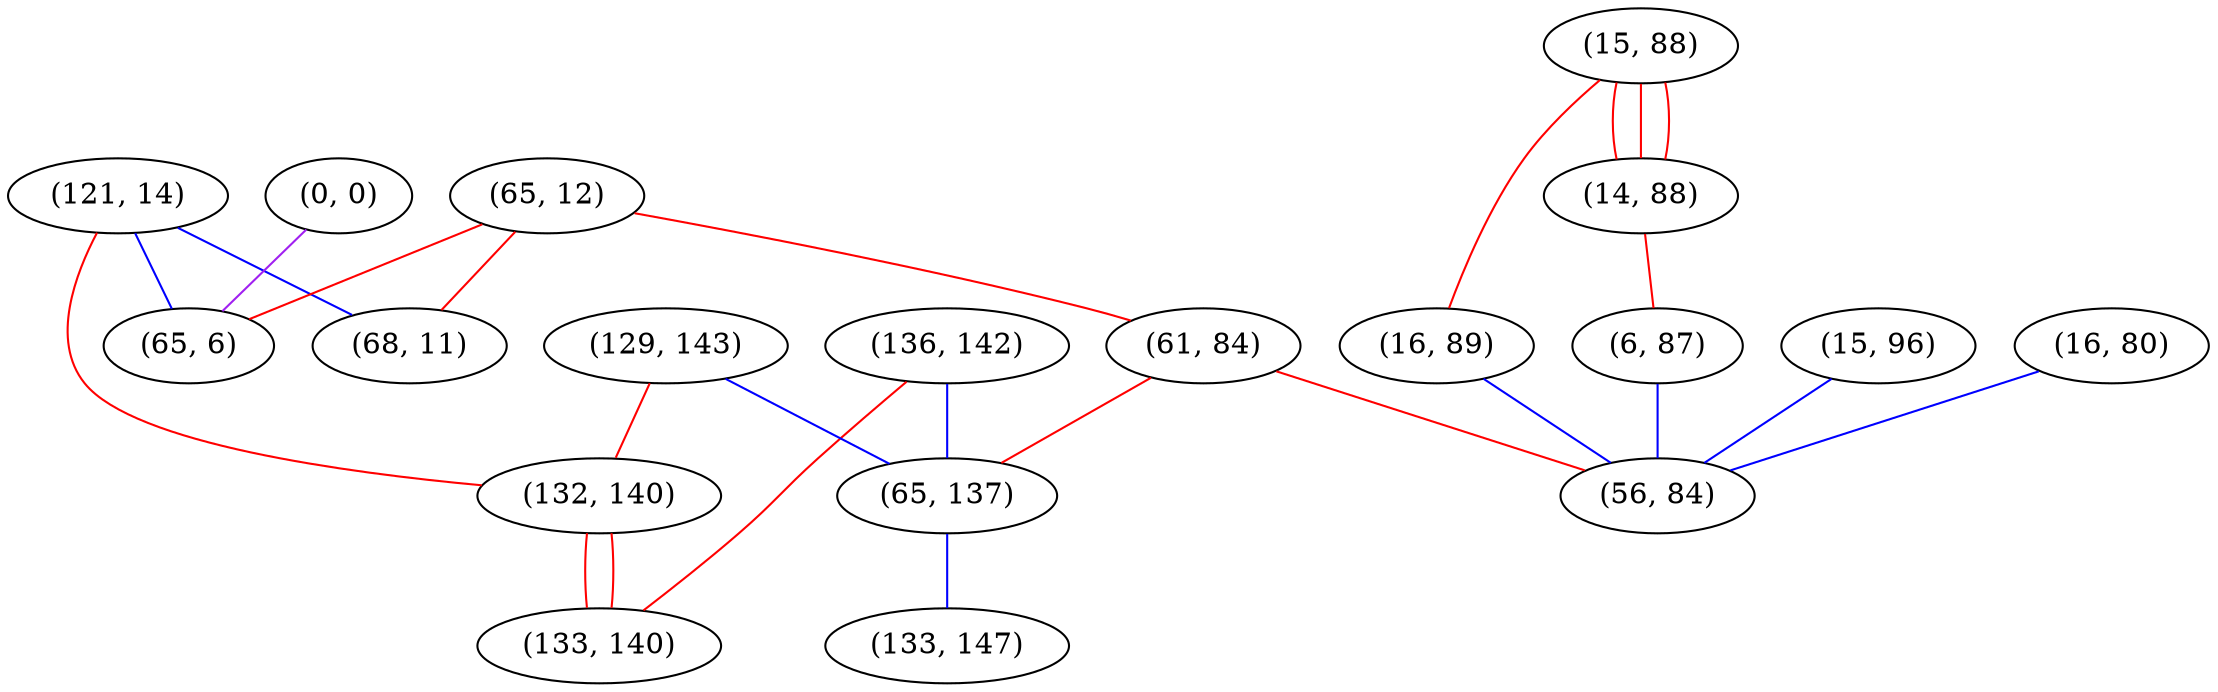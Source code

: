graph "" {
"(121, 14)";
"(0, 0)";
"(15, 88)";
"(65, 12)";
"(136, 142)";
"(61, 84)";
"(15, 96)";
"(14, 88)";
"(16, 80)";
"(129, 143)";
"(132, 140)";
"(6, 87)";
"(65, 137)";
"(16, 89)";
"(65, 6)";
"(133, 147)";
"(133, 140)";
"(68, 11)";
"(56, 84)";
"(121, 14)" -- "(132, 140)"  [color=red, key=0, weight=1];
"(121, 14)" -- "(65, 6)"  [color=blue, key=0, weight=3];
"(121, 14)" -- "(68, 11)"  [color=blue, key=0, weight=3];
"(0, 0)" -- "(65, 6)"  [color=purple, key=0, weight=4];
"(15, 88)" -- "(16, 89)"  [color=red, key=0, weight=1];
"(15, 88)" -- "(14, 88)"  [color=red, key=0, weight=1];
"(15, 88)" -- "(14, 88)"  [color=red, key=1, weight=1];
"(15, 88)" -- "(14, 88)"  [color=red, key=2, weight=1];
"(65, 12)" -- "(61, 84)"  [color=red, key=0, weight=1];
"(65, 12)" -- "(65, 6)"  [color=red, key=0, weight=1];
"(65, 12)" -- "(68, 11)"  [color=red, key=0, weight=1];
"(136, 142)" -- "(133, 140)"  [color=red, key=0, weight=1];
"(136, 142)" -- "(65, 137)"  [color=blue, key=0, weight=3];
"(61, 84)" -- "(65, 137)"  [color=red, key=0, weight=1];
"(61, 84)" -- "(56, 84)"  [color=red, key=0, weight=1];
"(15, 96)" -- "(56, 84)"  [color=blue, key=0, weight=3];
"(14, 88)" -- "(6, 87)"  [color=red, key=0, weight=1];
"(16, 80)" -- "(56, 84)"  [color=blue, key=0, weight=3];
"(129, 143)" -- "(132, 140)"  [color=red, key=0, weight=1];
"(129, 143)" -- "(65, 137)"  [color=blue, key=0, weight=3];
"(132, 140)" -- "(133, 140)"  [color=red, key=0, weight=1];
"(132, 140)" -- "(133, 140)"  [color=red, key=1, weight=1];
"(6, 87)" -- "(56, 84)"  [color=blue, key=0, weight=3];
"(65, 137)" -- "(133, 147)"  [color=blue, key=0, weight=3];
"(16, 89)" -- "(56, 84)"  [color=blue, key=0, weight=3];
}
